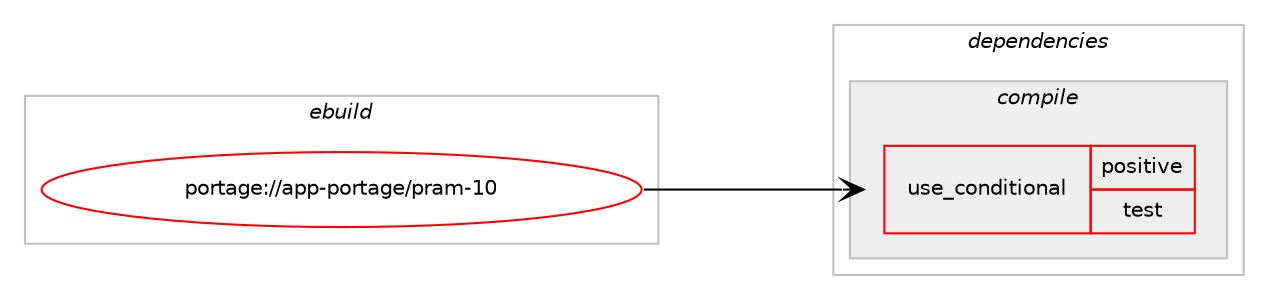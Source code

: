 digraph prolog {

# *************
# Graph options
# *************

newrank=true;
concentrate=true;
compound=true;
graph [rankdir=LR,fontname=Helvetica,fontsize=10,ranksep=1.5];#, ranksep=2.5, nodesep=0.2];
edge  [arrowhead=vee];
node  [fontname=Helvetica,fontsize=10];

# **********
# The ebuild
# **********

subgraph cluster_leftcol {
color=gray;
rank=same;
label=<<i>ebuild</i>>;
id [label="portage://app-portage/pram-10", color=red, width=4, href="../app-portage/pram-10.svg"];
}

# ****************
# The dependencies
# ****************

subgraph cluster_midcol {
color=gray;
label=<<i>dependencies</i>>;
subgraph cluster_compile {
fillcolor="#eeeeee";
style=filled;
label=<<i>compile</i>>;
subgraph cond13849 {
dependency22553 [label=<<TABLE BORDER="0" CELLBORDER="1" CELLSPACING="0" CELLPADDING="4"><TR><TD ROWSPAN="3" CELLPADDING="10">use_conditional</TD></TR><TR><TD>positive</TD></TR><TR><TD>test</TD></TR></TABLE>>, shape=none, color=red];
# *** BEGIN UNKNOWN DEPENDENCY TYPE (TODO) ***
# dependency22553 -> package_dependency(portage://app-portage/pram-10,install,no,dev-vcs,git,none,[,,],[],[])
# *** END UNKNOWN DEPENDENCY TYPE (TODO) ***

# *** BEGIN UNKNOWN DEPENDENCY TYPE (TODO) ***
# dependency22553 -> package_dependency(portage://app-portage/pram-10,install,no,net-misc,wget,none,[,,],[],[use(enable(ssl),none)])
# *** END UNKNOWN DEPENDENCY TYPE (TODO) ***

# *** BEGIN UNKNOWN DEPENDENCY TYPE (TODO) ***
# dependency22553 -> package_dependency(portage://app-portage/pram-10,install,no,virtual,editor,none,[,,],[],[])
# *** END UNKNOWN DEPENDENCY TYPE (TODO) ***

# *** BEGIN UNKNOWN DEPENDENCY TYPE (TODO) ***
# dependency22553 -> package_dependency(portage://app-portage/pram-10,install,weak,dev-perl,Gentoo-App-Pram,none,[,,],[],[])
# *** END UNKNOWN DEPENDENCY TYPE (TODO) ***

# *** BEGIN UNKNOWN DEPENDENCY TYPE (TODO) ***
# dependency22553 -> package_dependency(portage://app-portage/pram-10,install,no,app-crypt,gnupg,none,[,,],[],[])
# *** END UNKNOWN DEPENDENCY TYPE (TODO) ***

# *** BEGIN UNKNOWN DEPENDENCY TYPE (TODO) ***
# dependency22553 -> package_dependency(portage://app-portage/pram-10,install,no,sys-apps,diffutils,none,[,,],[],[])
# *** END UNKNOWN DEPENDENCY TYPE (TODO) ***

}
id:e -> dependency22553:w [weight=20,style="solid",arrowhead="vee"];
}
subgraph cluster_compileandrun {
fillcolor="#eeeeee";
style=filled;
label=<<i>compile and run</i>>;
}
subgraph cluster_run {
fillcolor="#eeeeee";
style=filled;
label=<<i>run</i>>;
# *** BEGIN UNKNOWN DEPENDENCY TYPE (TODO) ***
# id -> package_dependency(portage://app-portage/pram-10,run,no,dev-vcs,git,none,[,,],[],[])
# *** END UNKNOWN DEPENDENCY TYPE (TODO) ***

# *** BEGIN UNKNOWN DEPENDENCY TYPE (TODO) ***
# id -> package_dependency(portage://app-portage/pram-10,run,no,net-misc,wget,none,[,,],[],[use(enable(ssl),none)])
# *** END UNKNOWN DEPENDENCY TYPE (TODO) ***

# *** BEGIN UNKNOWN DEPENDENCY TYPE (TODO) ***
# id -> package_dependency(portage://app-portage/pram-10,run,no,virtual,editor,none,[,,],[],[])
# *** END UNKNOWN DEPENDENCY TYPE (TODO) ***

# *** BEGIN UNKNOWN DEPENDENCY TYPE (TODO) ***
# id -> package_dependency(portage://app-portage/pram-10,run,weak,dev-perl,Gentoo-App-Pram,none,[,,],[],[])
# *** END UNKNOWN DEPENDENCY TYPE (TODO) ***

}
}

# **************
# The candidates
# **************

subgraph cluster_choices {
rank=same;
color=gray;
label=<<i>candidates</i>>;

}

}
